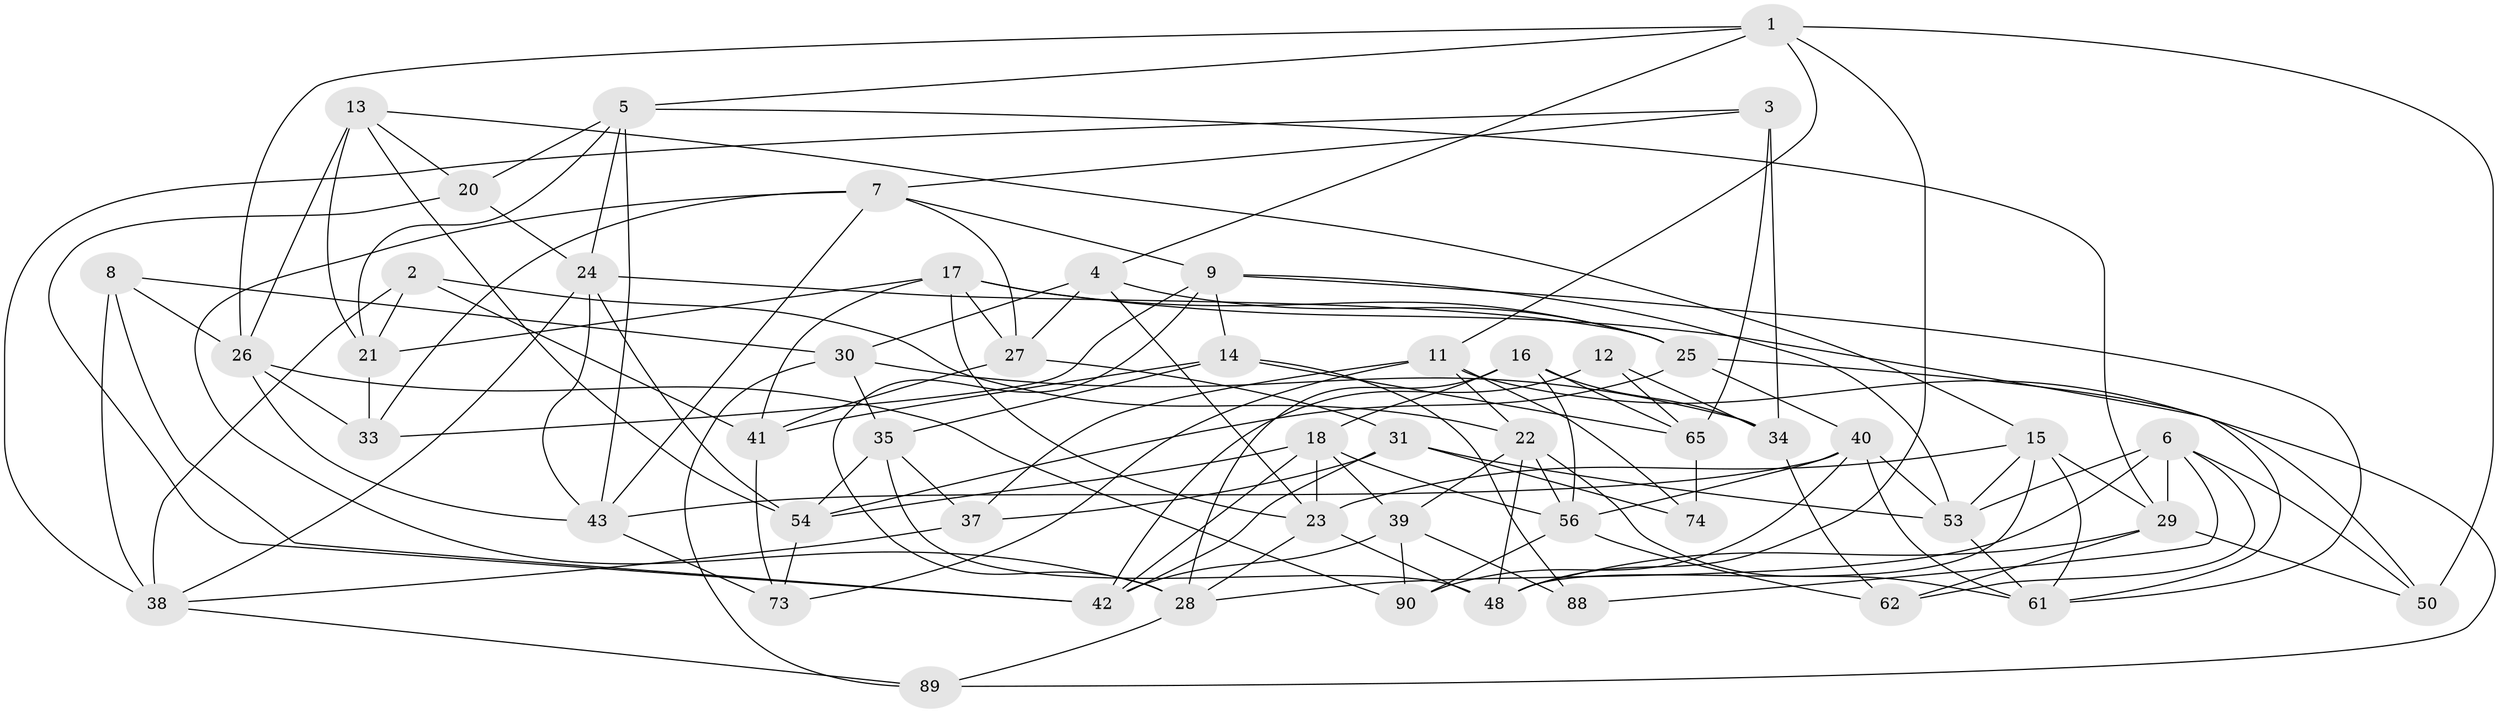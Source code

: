 // original degree distribution, {4: 1.0}
// Generated by graph-tools (version 1.1) at 2025/42/03/06/25 10:42:20]
// undirected, 52 vertices, 134 edges
graph export_dot {
graph [start="1"]
  node [color=gray90,style=filled];
  1 [super="+51"];
  2;
  3;
  4 [super="+63"];
  5 [super="+70"];
  6 [super="+75"];
  7 [super="+10"];
  8;
  9 [super="+36"];
  11 [super="+71"];
  12;
  13 [super="+19"];
  14 [super="+85"];
  15 [super="+52"];
  16 [super="+80"];
  17 [super="+44"];
  18 [super="+60"];
  20;
  21 [super="+45"];
  22 [super="+76"];
  23 [super="+55"];
  24 [super="+32"];
  25 [super="+77"];
  26 [super="+72"];
  27 [super="+57"];
  28 [super="+69"];
  29 [super="+66"];
  30 [super="+47"];
  31 [super="+59"];
  33;
  34 [super="+81"];
  35 [super="+83"];
  37;
  38 [super="+58"];
  39 [super="+82"];
  40 [super="+67"];
  41 [super="+46"];
  42 [super="+86"];
  43 [super="+49"];
  48 [super="+79"];
  50;
  53 [super="+64"];
  54 [super="+87"];
  56 [super="+68"];
  61 [super="+78"];
  62;
  65 [super="+84"];
  73;
  74;
  88;
  89;
  90;
  1 -- 5;
  1 -- 26;
  1 -- 11;
  1 -- 48;
  1 -- 50;
  1 -- 4;
  2 -- 21;
  2 -- 41;
  2 -- 38;
  2 -- 22;
  3 -- 38;
  3 -- 7;
  3 -- 65;
  3 -- 34;
  4 -- 27;
  4 -- 30 [weight=2];
  4 -- 25;
  4 -- 23;
  5 -- 20;
  5 -- 24;
  5 -- 43;
  5 -- 21;
  5 -- 29;
  6 -- 62;
  6 -- 28;
  6 -- 29;
  6 -- 88;
  6 -- 50;
  6 -- 53;
  7 -- 33;
  7 -- 43;
  7 -- 9;
  7 -- 27;
  7 -- 28;
  8 -- 30;
  8 -- 26;
  8 -- 42;
  8 -- 38;
  9 -- 61;
  9 -- 14;
  9 -- 33;
  9 -- 28;
  9 -- 53;
  11 -- 74;
  11 -- 22;
  11 -- 37;
  11 -- 89;
  11 -- 73;
  12 -- 34 [weight=2];
  12 -- 65;
  12 -- 42;
  13 -- 54;
  13 -- 15;
  13 -- 20;
  13 -- 26;
  13 -- 21 [weight=2];
  14 -- 88;
  14 -- 65;
  14 -- 35 [weight=2];
  14 -- 41;
  15 -- 48;
  15 -- 53;
  15 -- 29;
  15 -- 23;
  15 -- 61;
  16 -- 65 [weight=2];
  16 -- 56;
  16 -- 18;
  16 -- 34;
  16 -- 28;
  17 -- 23;
  17 -- 21;
  17 -- 41;
  17 -- 25;
  17 -- 61;
  17 -- 27;
  18 -- 42;
  18 -- 54;
  18 -- 56;
  18 -- 23;
  18 -- 39;
  20 -- 24;
  20 -- 42;
  21 -- 33;
  22 -- 39;
  22 -- 48;
  22 -- 56;
  22 -- 61;
  23 -- 28;
  23 -- 48;
  24 -- 54;
  24 -- 43;
  24 -- 25;
  24 -- 38;
  25 -- 40;
  25 -- 50;
  25 -- 54;
  26 -- 33;
  26 -- 90;
  26 -- 43;
  27 -- 41 [weight=2];
  27 -- 31;
  28 -- 89;
  29 -- 62;
  29 -- 50;
  29 -- 48;
  30 -- 89;
  30 -- 35;
  30 -- 34;
  31 -- 74 [weight=2];
  31 -- 42;
  31 -- 37;
  31 -- 53;
  34 -- 62;
  35 -- 54;
  35 -- 37;
  35 -- 48;
  37 -- 38;
  38 -- 89;
  39 -- 90;
  39 -- 88 [weight=2];
  39 -- 42;
  40 -- 56;
  40 -- 61;
  40 -- 90;
  40 -- 43;
  40 -- 53;
  41 -- 73;
  43 -- 73;
  53 -- 61;
  54 -- 73;
  56 -- 90;
  56 -- 62;
  65 -- 74;
}
